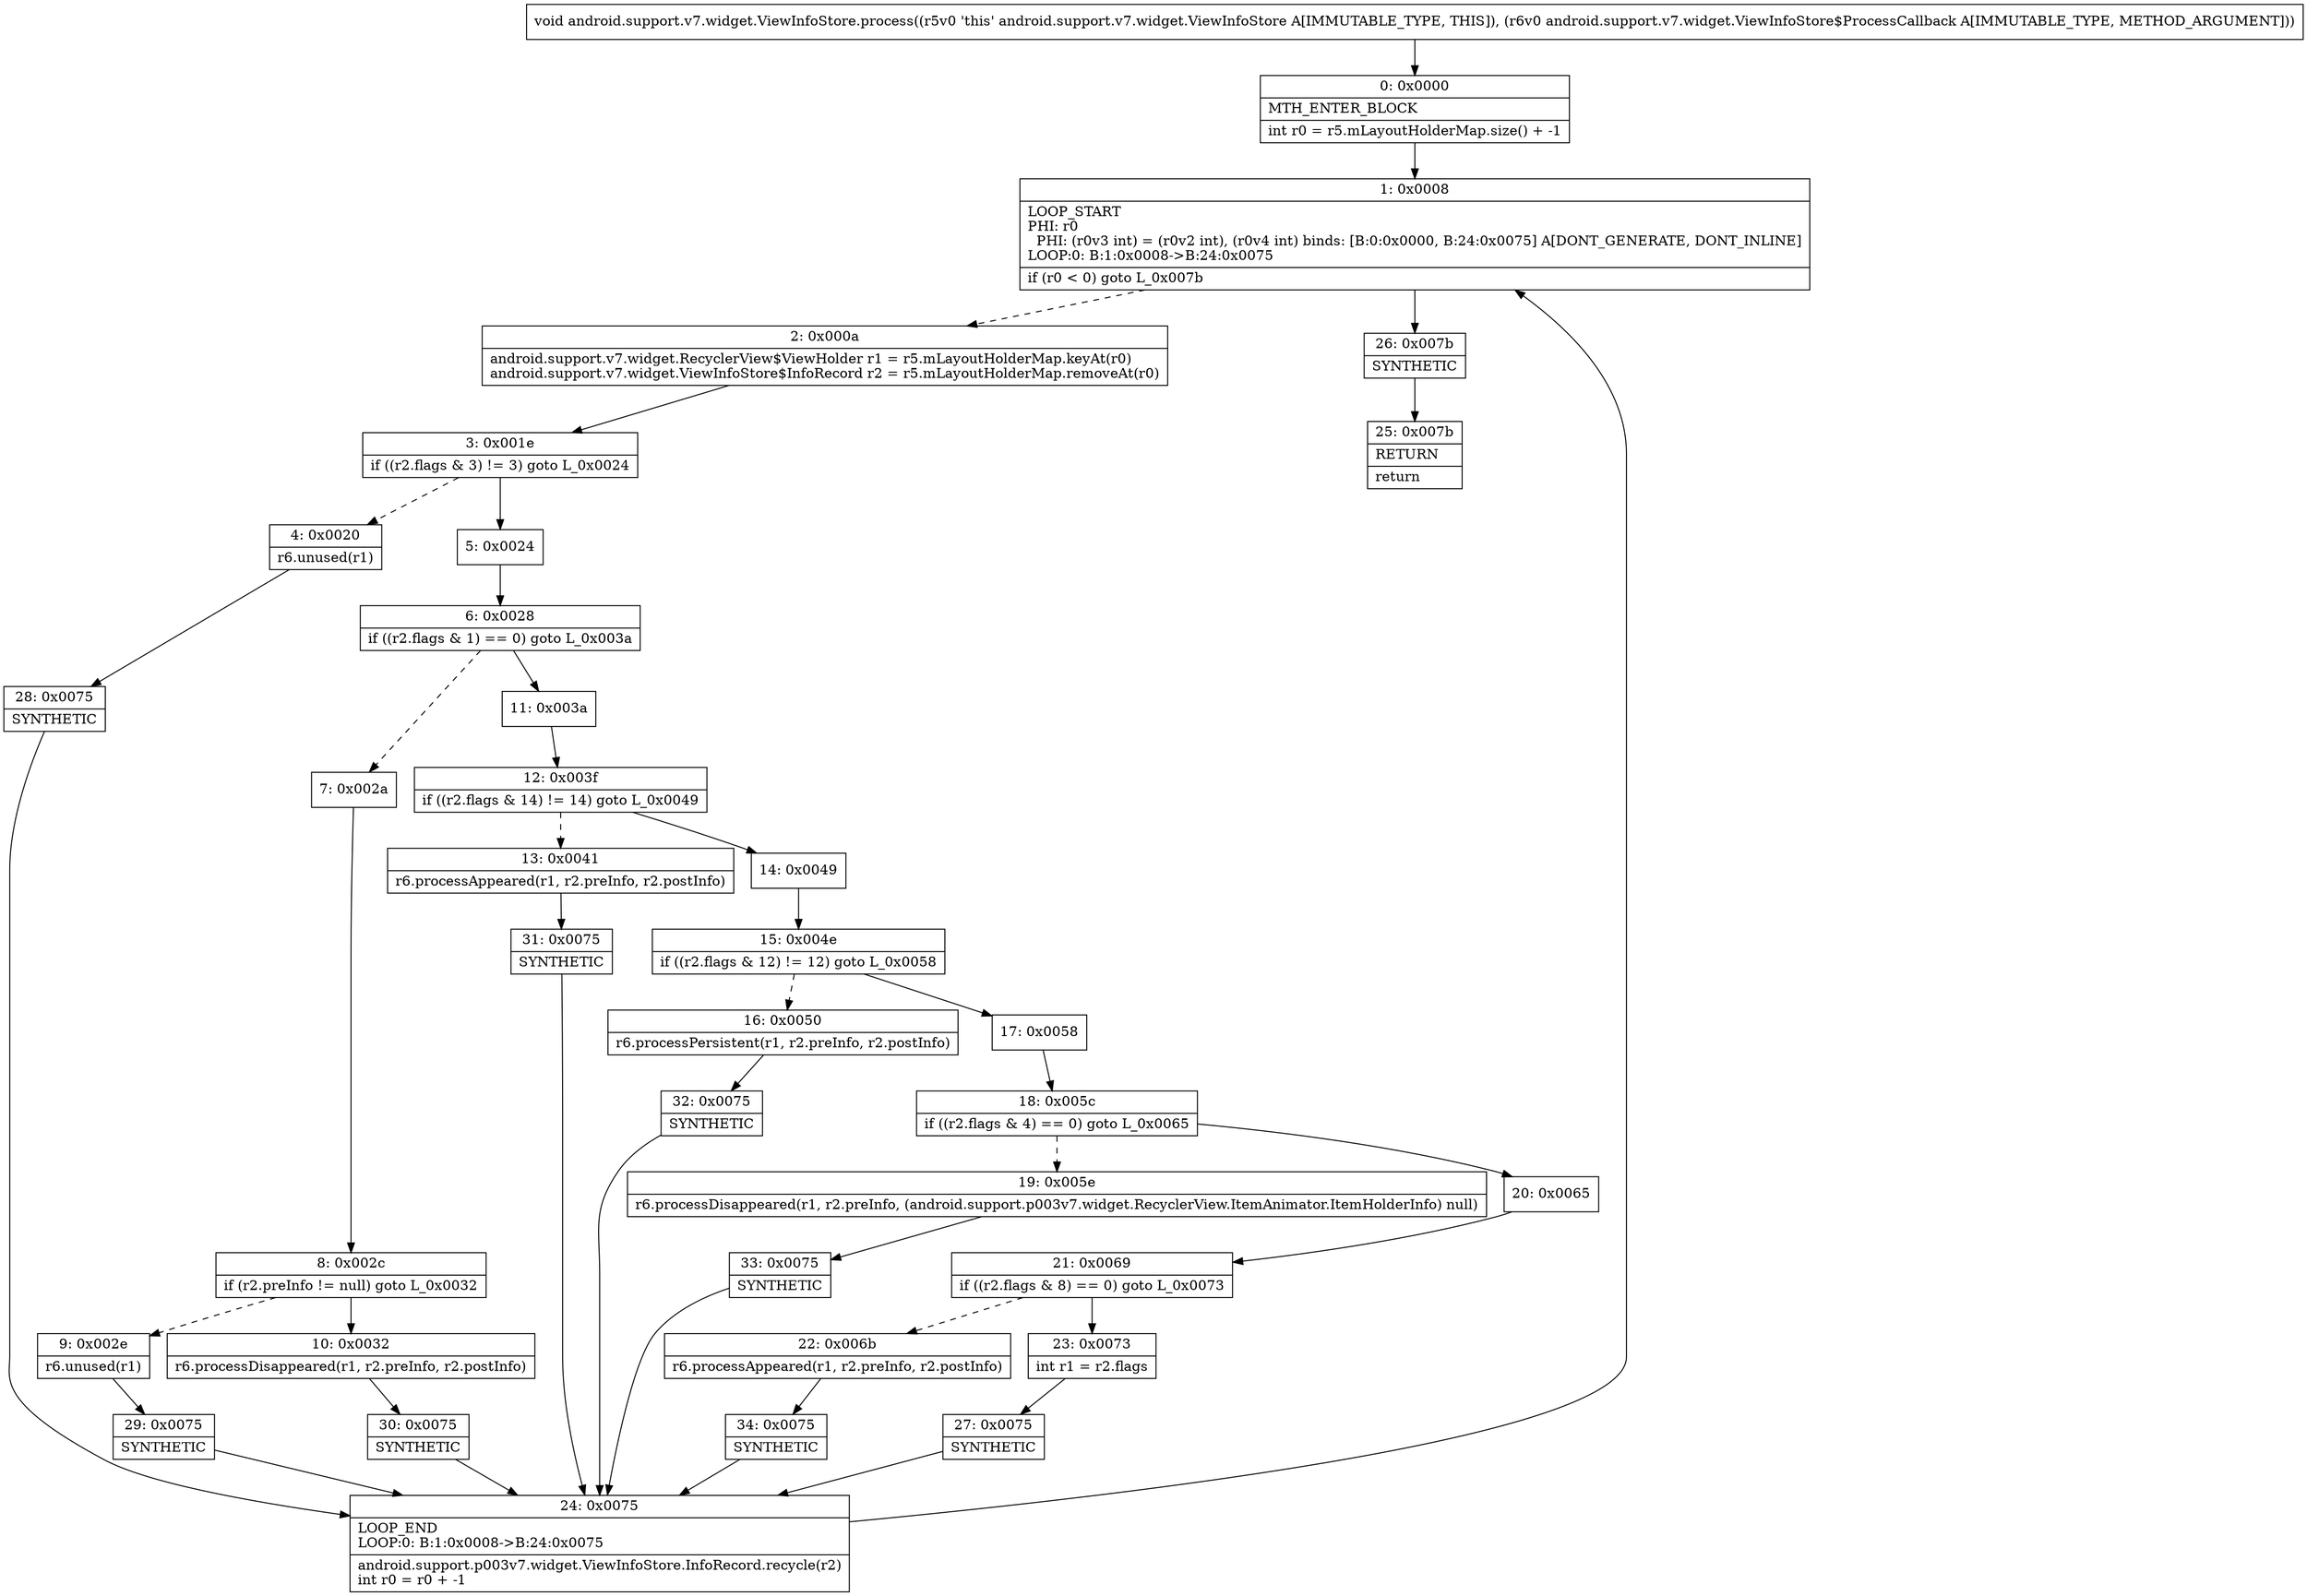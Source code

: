 digraph "CFG forandroid.support.v7.widget.ViewInfoStore.process(Landroid\/support\/v7\/widget\/ViewInfoStore$ProcessCallback;)V" {
Node_0 [shape=record,label="{0\:\ 0x0000|MTH_ENTER_BLOCK\l|int r0 = r5.mLayoutHolderMap.size() + \-1\l}"];
Node_1 [shape=record,label="{1\:\ 0x0008|LOOP_START\lPHI: r0 \l  PHI: (r0v3 int) = (r0v2 int), (r0v4 int) binds: [B:0:0x0000, B:24:0x0075] A[DONT_GENERATE, DONT_INLINE]\lLOOP:0: B:1:0x0008\-\>B:24:0x0075\l|if (r0 \< 0) goto L_0x007b\l}"];
Node_2 [shape=record,label="{2\:\ 0x000a|android.support.v7.widget.RecyclerView$ViewHolder r1 = r5.mLayoutHolderMap.keyAt(r0)\landroid.support.v7.widget.ViewInfoStore$InfoRecord r2 = r5.mLayoutHolderMap.removeAt(r0)\l}"];
Node_3 [shape=record,label="{3\:\ 0x001e|if ((r2.flags & 3) != 3) goto L_0x0024\l}"];
Node_4 [shape=record,label="{4\:\ 0x0020|r6.unused(r1)\l}"];
Node_5 [shape=record,label="{5\:\ 0x0024}"];
Node_6 [shape=record,label="{6\:\ 0x0028|if ((r2.flags & 1) == 0) goto L_0x003a\l}"];
Node_7 [shape=record,label="{7\:\ 0x002a}"];
Node_8 [shape=record,label="{8\:\ 0x002c|if (r2.preInfo != null) goto L_0x0032\l}"];
Node_9 [shape=record,label="{9\:\ 0x002e|r6.unused(r1)\l}"];
Node_10 [shape=record,label="{10\:\ 0x0032|r6.processDisappeared(r1, r2.preInfo, r2.postInfo)\l}"];
Node_11 [shape=record,label="{11\:\ 0x003a}"];
Node_12 [shape=record,label="{12\:\ 0x003f|if ((r2.flags & 14) != 14) goto L_0x0049\l}"];
Node_13 [shape=record,label="{13\:\ 0x0041|r6.processAppeared(r1, r2.preInfo, r2.postInfo)\l}"];
Node_14 [shape=record,label="{14\:\ 0x0049}"];
Node_15 [shape=record,label="{15\:\ 0x004e|if ((r2.flags & 12) != 12) goto L_0x0058\l}"];
Node_16 [shape=record,label="{16\:\ 0x0050|r6.processPersistent(r1, r2.preInfo, r2.postInfo)\l}"];
Node_17 [shape=record,label="{17\:\ 0x0058}"];
Node_18 [shape=record,label="{18\:\ 0x005c|if ((r2.flags & 4) == 0) goto L_0x0065\l}"];
Node_19 [shape=record,label="{19\:\ 0x005e|r6.processDisappeared(r1, r2.preInfo, (android.support.p003v7.widget.RecyclerView.ItemAnimator.ItemHolderInfo) null)\l}"];
Node_20 [shape=record,label="{20\:\ 0x0065}"];
Node_21 [shape=record,label="{21\:\ 0x0069|if ((r2.flags & 8) == 0) goto L_0x0073\l}"];
Node_22 [shape=record,label="{22\:\ 0x006b|r6.processAppeared(r1, r2.preInfo, r2.postInfo)\l}"];
Node_23 [shape=record,label="{23\:\ 0x0073|int r1 = r2.flags\l}"];
Node_24 [shape=record,label="{24\:\ 0x0075|LOOP_END\lLOOP:0: B:1:0x0008\-\>B:24:0x0075\l|android.support.p003v7.widget.ViewInfoStore.InfoRecord.recycle(r2)\lint r0 = r0 + \-1\l}"];
Node_25 [shape=record,label="{25\:\ 0x007b|RETURN\l|return\l}"];
Node_26 [shape=record,label="{26\:\ 0x007b|SYNTHETIC\l}"];
Node_27 [shape=record,label="{27\:\ 0x0075|SYNTHETIC\l}"];
Node_28 [shape=record,label="{28\:\ 0x0075|SYNTHETIC\l}"];
Node_29 [shape=record,label="{29\:\ 0x0075|SYNTHETIC\l}"];
Node_30 [shape=record,label="{30\:\ 0x0075|SYNTHETIC\l}"];
Node_31 [shape=record,label="{31\:\ 0x0075|SYNTHETIC\l}"];
Node_32 [shape=record,label="{32\:\ 0x0075|SYNTHETIC\l}"];
Node_33 [shape=record,label="{33\:\ 0x0075|SYNTHETIC\l}"];
Node_34 [shape=record,label="{34\:\ 0x0075|SYNTHETIC\l}"];
MethodNode[shape=record,label="{void android.support.v7.widget.ViewInfoStore.process((r5v0 'this' android.support.v7.widget.ViewInfoStore A[IMMUTABLE_TYPE, THIS]), (r6v0 android.support.v7.widget.ViewInfoStore$ProcessCallback A[IMMUTABLE_TYPE, METHOD_ARGUMENT])) }"];
MethodNode -> Node_0;
Node_0 -> Node_1;
Node_1 -> Node_2[style=dashed];
Node_1 -> Node_26;
Node_2 -> Node_3;
Node_3 -> Node_4[style=dashed];
Node_3 -> Node_5;
Node_4 -> Node_28;
Node_5 -> Node_6;
Node_6 -> Node_7[style=dashed];
Node_6 -> Node_11;
Node_7 -> Node_8;
Node_8 -> Node_9[style=dashed];
Node_8 -> Node_10;
Node_9 -> Node_29;
Node_10 -> Node_30;
Node_11 -> Node_12;
Node_12 -> Node_13[style=dashed];
Node_12 -> Node_14;
Node_13 -> Node_31;
Node_14 -> Node_15;
Node_15 -> Node_16[style=dashed];
Node_15 -> Node_17;
Node_16 -> Node_32;
Node_17 -> Node_18;
Node_18 -> Node_19[style=dashed];
Node_18 -> Node_20;
Node_19 -> Node_33;
Node_20 -> Node_21;
Node_21 -> Node_22[style=dashed];
Node_21 -> Node_23;
Node_22 -> Node_34;
Node_23 -> Node_27;
Node_24 -> Node_1;
Node_26 -> Node_25;
Node_27 -> Node_24;
Node_28 -> Node_24;
Node_29 -> Node_24;
Node_30 -> Node_24;
Node_31 -> Node_24;
Node_32 -> Node_24;
Node_33 -> Node_24;
Node_34 -> Node_24;
}

